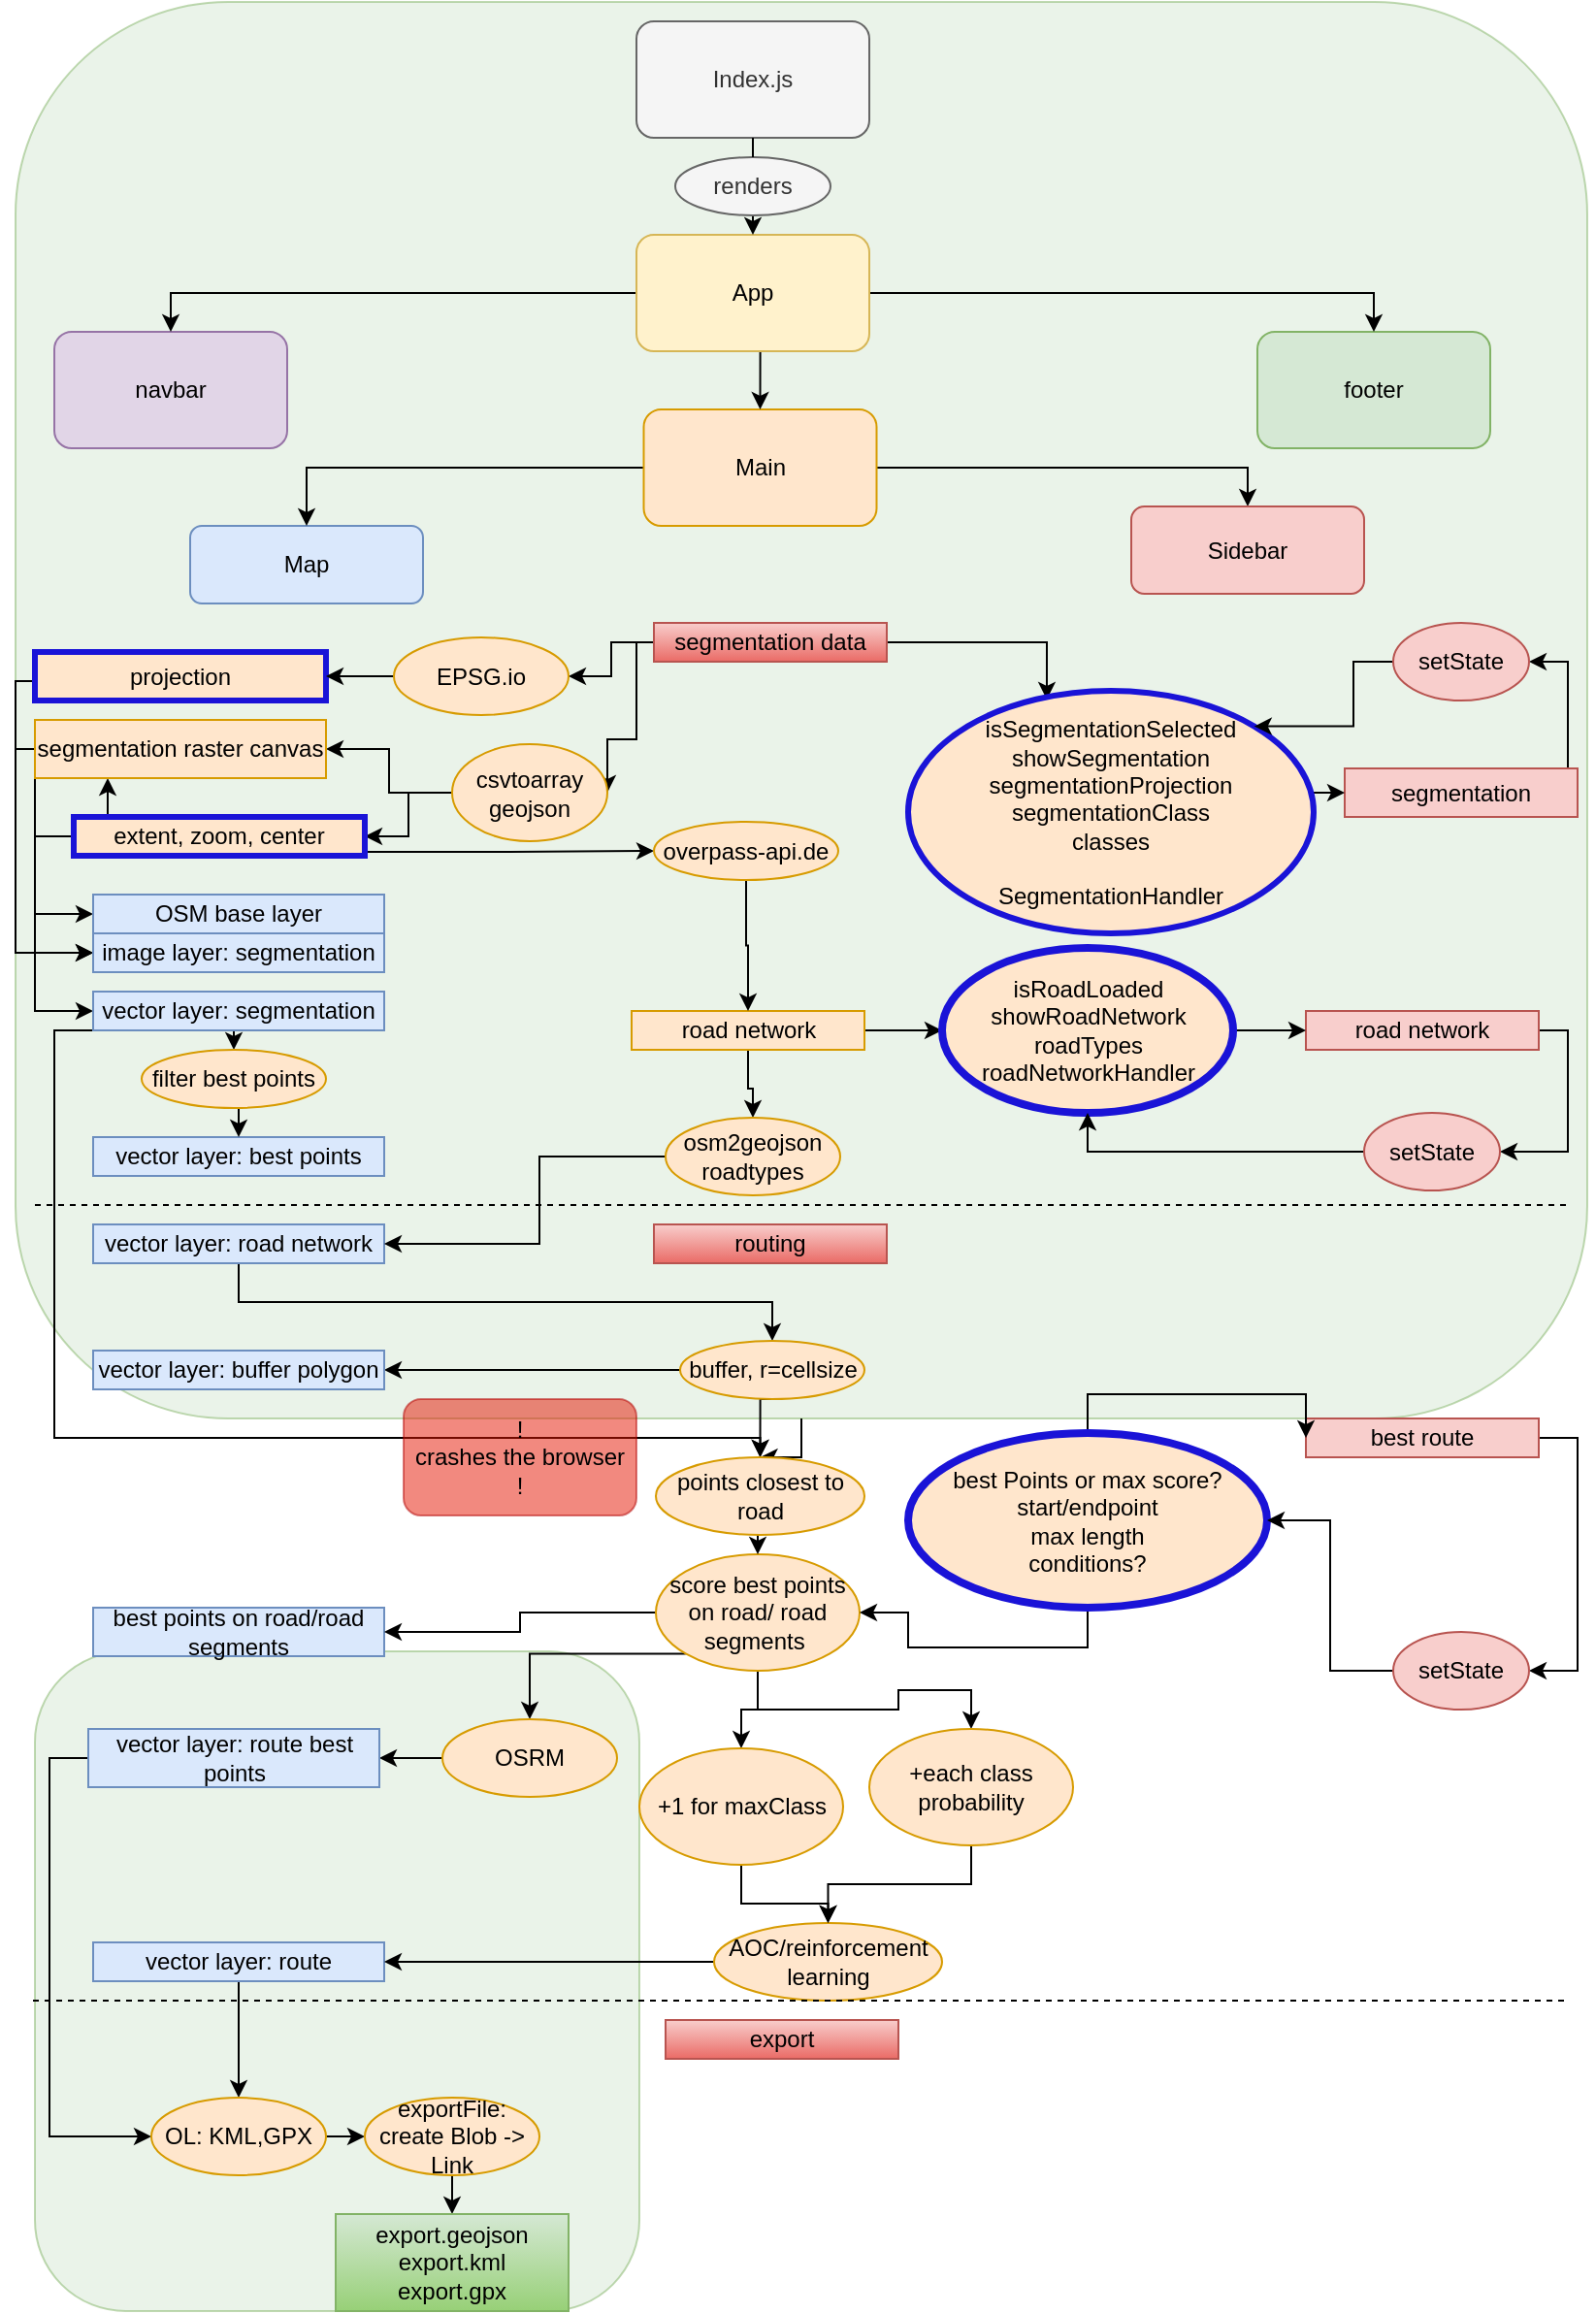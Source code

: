 <mxfile version="20.3.0" type="device"><diagram id="ISMO9yJqFvdcTwZEUGKx" name="Seite-1"><mxGraphModel dx="1550" dy="950" grid="1" gridSize="10" guides="1" tooltips="1" connect="1" arrows="1" fold="1" page="1" pageScale="1" pageWidth="827" pageHeight="1169" math="0" shadow="0"><root><mxCell id="0"/><mxCell id="1" parent="0"/><mxCell id="CpbpkZOTFjQyHkzpmMkU-50" value="" style="rounded=1;whiteSpace=wrap;html=1;fillColor=#d5e8d4;strokeColor=#82b366;opacity=50;" parent="1" vertex="1"><mxGeometry x="10" width="810" height="730" as="geometry"/></mxCell><mxCell id="39dpNFwUj_4-VpwNe2F9-14" value="" style="rounded=1;whiteSpace=wrap;html=1;fillColor=#d5e8d4;strokeColor=#82b366;opacity=50;" vertex="1" parent="1"><mxGeometry x="20" y="850" width="311.5" height="340" as="geometry"/></mxCell><mxCell id="FlvkhMW4wZBpqQ-9H84d-1" value="" style="edgeStyle=orthogonalEdgeStyle;rounded=0;orthogonalLoop=1;jettySize=auto;html=1;" parent="1" source="CpbpkZOTFjQyHkzpmMkU-50" target="CpbpkZOTFjQyHkzpmMkU-32" edge="1"><mxGeometry relative="1" as="geometry"/></mxCell><mxCell id="XAYOz17kquEguPO8lkq4-1" value="Map" style="rounded=1;whiteSpace=wrap;html=1;fillColor=#dae8fc;strokeColor=#6c8ebf;" parent="1" vertex="1"><mxGeometry x="100" y="270" width="120" height="40" as="geometry"/></mxCell><mxCell id="XAYOz17kquEguPO8lkq4-2" value="footer" style="rounded=1;whiteSpace=wrap;html=1;fillColor=#d5e8d4;strokeColor=#82b366;" parent="1" vertex="1"><mxGeometry x="650" y="170" width="120" height="60" as="geometry"/></mxCell><mxCell id="39dpNFwUj_4-VpwNe2F9-22" style="edgeStyle=orthogonalEdgeStyle;rounded=0;orthogonalLoop=1;jettySize=auto;html=1;exitX=0;exitY=0.5;exitDx=0;exitDy=0;entryX=0.5;entryY=0;entryDx=0;entryDy=0;fontColor=#000000;" edge="1" parent="1" source="XAYOz17kquEguPO8lkq4-3" target="XAYOz17kquEguPO8lkq4-1"><mxGeometry relative="1" as="geometry"/></mxCell><mxCell id="39dpNFwUj_4-VpwNe2F9-26" style="edgeStyle=orthogonalEdgeStyle;rounded=0;orthogonalLoop=1;jettySize=auto;html=1;exitX=1;exitY=0.5;exitDx=0;exitDy=0;entryX=0.5;entryY=0;entryDx=0;entryDy=0;fontColor=#000000;" edge="1" parent="1" source="XAYOz17kquEguPO8lkq4-3" target="XAYOz17kquEguPO8lkq4-7"><mxGeometry relative="1" as="geometry"/></mxCell><mxCell id="XAYOz17kquEguPO8lkq4-3" value="Main" style="rounded=1;whiteSpace=wrap;html=1;labelBackgroundColor=none;labelBorderColor=none;fillColor=#ffe6cc;strokeColor=#d79b00;" parent="1" vertex="1"><mxGeometry x="333.75" y="210" width="120" height="60" as="geometry"/></mxCell><mxCell id="XAYOz17kquEguPO8lkq4-4" value="navbar" style="rounded=1;whiteSpace=wrap;html=1;fillColor=#e1d5e7;strokeColor=#9673a6;" parent="1" vertex="1"><mxGeometry x="30" y="170" width="120" height="60" as="geometry"/></mxCell><mxCell id="XAYOz17kquEguPO8lkq4-54" style="edgeStyle=orthogonalEdgeStyle;rounded=0;orthogonalLoop=1;jettySize=auto;html=1;exitX=0.5;exitY=1;exitDx=0;exitDy=0;entryX=0.5;entryY=0;entryDx=0;entryDy=0;" parent="1" source="XAYOz17kquEguPO8lkq4-5" target="XAYOz17kquEguPO8lkq4-3" edge="1"><mxGeometry relative="1" as="geometry"/></mxCell><mxCell id="XAYOz17kquEguPO8lkq4-55" style="edgeStyle=orthogonalEdgeStyle;rounded=0;orthogonalLoop=1;jettySize=auto;html=1;exitX=0;exitY=0.5;exitDx=0;exitDy=0;entryX=0.5;entryY=0;entryDx=0;entryDy=0;" parent="1" source="XAYOz17kquEguPO8lkq4-5" target="XAYOz17kquEguPO8lkq4-4" edge="1"><mxGeometry relative="1" as="geometry"/></mxCell><mxCell id="XAYOz17kquEguPO8lkq4-56" style="edgeStyle=orthogonalEdgeStyle;rounded=0;orthogonalLoop=1;jettySize=auto;html=1;exitX=1;exitY=0.5;exitDx=0;exitDy=0;entryX=0.5;entryY=0;entryDx=0;entryDy=0;" parent="1" source="XAYOz17kquEguPO8lkq4-5" target="XAYOz17kquEguPO8lkq4-2" edge="1"><mxGeometry relative="1" as="geometry"/></mxCell><mxCell id="XAYOz17kquEguPO8lkq4-5" value="App" style="rounded=1;whiteSpace=wrap;html=1;fillColor=#fff2cc;strokeColor=#d6b656;" parent="1" vertex="1"><mxGeometry x="330" y="120" width="120" height="60" as="geometry"/></mxCell><mxCell id="XAYOz17kquEguPO8lkq4-53" style="edgeStyle=orthogonalEdgeStyle;rounded=0;orthogonalLoop=1;jettySize=auto;html=1;exitX=0.5;exitY=1;exitDx=0;exitDy=0;entryX=0.5;entryY=0;entryDx=0;entryDy=0;startArrow=none;" parent="1" source="XAYOz17kquEguPO8lkq4-58" target="XAYOz17kquEguPO8lkq4-5" edge="1"><mxGeometry relative="1" as="geometry"/></mxCell><mxCell id="XAYOz17kquEguPO8lkq4-6" value="Index.js" style="rounded=1;whiteSpace=wrap;html=1;fillColor=#f5f5f5;fontColor=#333333;strokeColor=#666666;" parent="1" vertex="1"><mxGeometry x="330" y="10" width="120" height="60" as="geometry"/></mxCell><mxCell id="XAYOz17kquEguPO8lkq4-7" value="Sidebar" style="rounded=1;whiteSpace=wrap;html=1;fillColor=#f8cecc;strokeColor=#b85450;" parent="1" vertex="1"><mxGeometry x="585" y="260" width="120" height="45" as="geometry"/></mxCell><mxCell id="XAYOz17kquEguPO8lkq4-18" style="edgeStyle=orthogonalEdgeStyle;rounded=0;orthogonalLoop=1;jettySize=auto;html=1;entryX=1;entryY=0.5;entryDx=0;entryDy=0;exitX=0;exitY=0.5;exitDx=0;exitDy=0;" parent="1" source="XAYOz17kquEguPO8lkq4-33" target="XAYOz17kquEguPO8lkq4-16" edge="1"><mxGeometry relative="1" as="geometry"><mxPoint x="230" y="250" as="sourcePoint"/></mxGeometry></mxCell><mxCell id="XAYOz17kquEguPO8lkq4-23" style="edgeStyle=orthogonalEdgeStyle;rounded=0;orthogonalLoop=1;jettySize=auto;html=1;entryX=1;entryY=0.5;entryDx=0;entryDy=0;exitX=0;exitY=0.5;exitDx=0;exitDy=0;" parent="1" source="XAYOz17kquEguPO8lkq4-33" target="XAYOz17kquEguPO8lkq4-22" edge="1"><mxGeometry relative="1" as="geometry"><mxPoint x="230" y="250" as="sourcePoint"/></mxGeometry></mxCell><mxCell id="XAYOz17kquEguPO8lkq4-35" style="edgeStyle=orthogonalEdgeStyle;rounded=0;orthogonalLoop=1;jettySize=auto;html=1;exitX=0;exitY=0.5;exitDx=0;exitDy=0;entryX=1;entryY=0.5;entryDx=0;entryDy=0;" parent="1" source="XAYOz17kquEguPO8lkq4-13" target="XAYOz17kquEguPO8lkq4-33" edge="1"><mxGeometry relative="1" as="geometry"><Array as="points"><mxPoint x="330" y="380"/><mxPoint x="315" y="380"/></Array></mxGeometry></mxCell><mxCell id="XAYOz17kquEguPO8lkq4-61" style="edgeStyle=orthogonalEdgeStyle;rounded=0;orthogonalLoop=1;jettySize=auto;html=1;exitX=0;exitY=0.5;exitDx=0;exitDy=0;entryX=1;entryY=0.5;entryDx=0;entryDy=0;" parent="1" source="XAYOz17kquEguPO8lkq4-13" target="XAYOz17kquEguPO8lkq4-60" edge="1"><mxGeometry relative="1" as="geometry"/></mxCell><mxCell id="39dpNFwUj_4-VpwNe2F9-20" style="edgeStyle=orthogonalEdgeStyle;rounded=0;orthogonalLoop=1;jettySize=auto;html=1;exitX=1;exitY=0.5;exitDx=0;exitDy=0;entryX=0.342;entryY=0.036;entryDx=0;entryDy=0;entryPerimeter=0;fontColor=#000000;" edge="1" parent="1" source="XAYOz17kquEguPO8lkq4-13" target="XAYOz17kquEguPO8lkq4-46"><mxGeometry relative="1" as="geometry"/></mxCell><mxCell id="XAYOz17kquEguPO8lkq4-13" value="segmentation data" style="rounded=0;whiteSpace=wrap;html=1;fillColor=#f8cecc;strokeColor=#b85450;gradientColor=#ea6b66;" parent="1" vertex="1"><mxGeometry x="339" y="320" width="120" height="20" as="geometry"/></mxCell><mxCell id="XAYOz17kquEguPO8lkq4-50" style="edgeStyle=orthogonalEdgeStyle;rounded=0;orthogonalLoop=1;jettySize=auto;html=1;exitX=1;exitY=0.5;exitDx=0;exitDy=0;entryX=0;entryY=0.5;entryDx=0;entryDy=0;" parent="1" source="XAYOz17kquEguPO8lkq4-14" target="XAYOz17kquEguPO8lkq4-49" edge="1"><mxGeometry relative="1" as="geometry"><Array as="points"><mxPoint x="470" y="530"/><mxPoint x="470" y="530"/></Array></mxGeometry></mxCell><mxCell id="XAYOz17kquEguPO8lkq4-64" style="edgeStyle=orthogonalEdgeStyle;rounded=0;orthogonalLoop=1;jettySize=auto;html=1;exitX=0.5;exitY=1;exitDx=0;exitDy=0;" parent="1" source="XAYOz17kquEguPO8lkq4-14" target="XAYOz17kquEguPO8lkq4-36" edge="1"><mxGeometry relative="1" as="geometry"/></mxCell><mxCell id="XAYOz17kquEguPO8lkq4-14" value="road network" style="rounded=0;whiteSpace=wrap;html=1;fillColor=#ffe6cc;strokeColor=#d79b00;" parent="1" vertex="1"><mxGeometry x="327.5" y="520" width="120" height="20" as="geometry"/></mxCell><mxCell id="XAYOz17kquEguPO8lkq4-15" value="routing" style="rounded=0;whiteSpace=wrap;html=1;fillColor=#f8cecc;strokeColor=#b85450;gradientColor=#ea6b66;" parent="1" vertex="1"><mxGeometry x="339" y="630" width="120" height="20" as="geometry"/></mxCell><mxCell id="XAYOz17kquEguPO8lkq4-30" style="edgeStyle=orthogonalEdgeStyle;rounded=0;orthogonalLoop=1;jettySize=auto;html=1;exitX=0;exitY=0.5;exitDx=0;exitDy=0;entryX=0;entryY=0.5;entryDx=0;entryDy=0;" parent="1" source="XAYOz17kquEguPO8lkq4-16" target="XAYOz17kquEguPO8lkq4-24" edge="1"><mxGeometry relative="1" as="geometry"><Array as="points"><mxPoint x="20" y="470"/></Array></mxGeometry></mxCell><mxCell id="XAYOz17kquEguPO8lkq4-66" style="edgeStyle=orthogonalEdgeStyle;rounded=0;orthogonalLoop=1;jettySize=auto;html=1;exitX=0.25;exitY=0;exitDx=0;exitDy=0;entryX=0.25;entryY=1;entryDx=0;entryDy=0;" parent="1" source="XAYOz17kquEguPO8lkq4-16" target="XAYOz17kquEguPO8lkq4-22" edge="1"><mxGeometry relative="1" as="geometry"/></mxCell><mxCell id="39dpNFwUj_4-VpwNe2F9-17" style="edgeStyle=orthogonalEdgeStyle;rounded=0;orthogonalLoop=1;jettySize=auto;html=1;exitX=1;exitY=1;exitDx=0;exitDy=0;entryX=0;entryY=0.5;entryDx=0;entryDy=0;fontColor=#000000;" edge="1" parent="1" source="XAYOz17kquEguPO8lkq4-16" target="XAYOz17kquEguPO8lkq4-68"><mxGeometry relative="1" as="geometry"><Array as="points"><mxPoint x="190" y="438"/><mxPoint x="265" y="438"/></Array></mxGeometry></mxCell><mxCell id="XAYOz17kquEguPO8lkq4-16" value="extent, zoom, center" style="rounded=0;whiteSpace=wrap;html=1;fillColor=#ffe6cc;strokeColor=#1A13D7;strokeWidth=3;" parent="1" vertex="1"><mxGeometry x="40" y="420" width="150" height="20" as="geometry"/></mxCell><mxCell id="XAYOz17kquEguPO8lkq4-31" style="edgeStyle=orthogonalEdgeStyle;rounded=0;orthogonalLoop=1;jettySize=auto;html=1;exitX=0;exitY=0.5;exitDx=0;exitDy=0;entryX=0;entryY=0.5;entryDx=0;entryDy=0;" parent="1" source="XAYOz17kquEguPO8lkq4-20" target="XAYOz17kquEguPO8lkq4-25" edge="1"><mxGeometry relative="1" as="geometry"><Array as="points"><mxPoint x="20" y="350"/><mxPoint x="10" y="350"/><mxPoint x="10" y="490"/></Array></mxGeometry></mxCell><mxCell id="XAYOz17kquEguPO8lkq4-20" value="projection" style="rounded=0;whiteSpace=wrap;html=1;fillColor=#ffe6cc;strokeColor=#1A13D7;strokeWidth=3;" parent="1" vertex="1"><mxGeometry x="20" y="335" width="150" height="25" as="geometry"/></mxCell><mxCell id="XAYOz17kquEguPO8lkq4-67" style="edgeStyle=orthogonalEdgeStyle;rounded=0;orthogonalLoop=1;jettySize=auto;html=1;exitX=0;exitY=0.5;exitDx=0;exitDy=0;entryX=0;entryY=0.5;entryDx=0;entryDy=0;" parent="1" source="XAYOz17kquEguPO8lkq4-22" target="XAYOz17kquEguPO8lkq4-25" edge="1"><mxGeometry relative="1" as="geometry"><Array as="points"><mxPoint x="10" y="385"/><mxPoint x="10" y="490"/></Array></mxGeometry></mxCell><mxCell id="CpbpkZOTFjQyHkzpmMkU-3" style="edgeStyle=orthogonalEdgeStyle;rounded=0;orthogonalLoop=1;jettySize=auto;html=1;exitX=0;exitY=1;exitDx=0;exitDy=0;entryX=0;entryY=0.5;entryDx=0;entryDy=0;" parent="1" source="XAYOz17kquEguPO8lkq4-22" target="CpbpkZOTFjQyHkzpmMkU-1" edge="1"><mxGeometry relative="1" as="geometry"/></mxCell><mxCell id="XAYOz17kquEguPO8lkq4-22" value="segmentation raster canvas" style="rounded=0;whiteSpace=wrap;html=1;fillColor=#ffe6cc;strokeColor=#d79b00;" parent="1" vertex="1"><mxGeometry x="20" y="370" width="150" height="30" as="geometry"/></mxCell><mxCell id="XAYOz17kquEguPO8lkq4-24" value="OSM base layer" style="rounded=0;whiteSpace=wrap;html=1;fillColor=#dae8fc;strokeColor=#6c8ebf;" parent="1" vertex="1"><mxGeometry x="50" y="460" width="150" height="20" as="geometry"/></mxCell><mxCell id="XAYOz17kquEguPO8lkq4-25" value="image layer: segmentation" style="rounded=0;whiteSpace=wrap;html=1;fillColor=#dae8fc;strokeColor=#6c8ebf;" parent="1" vertex="1"><mxGeometry x="50" y="480" width="150" height="20" as="geometry"/></mxCell><mxCell id="CpbpkZOTFjQyHkzpmMkU-16" style="edgeStyle=orthogonalEdgeStyle;rounded=0;orthogonalLoop=1;jettySize=auto;html=1;exitX=0.5;exitY=1;exitDx=0;exitDy=0;entryX=0.5;entryY=0;entryDx=0;entryDy=0;" parent="1" source="XAYOz17kquEguPO8lkq4-26" target="CpbpkZOTFjQyHkzpmMkU-8" edge="1"><mxGeometry relative="1" as="geometry"/></mxCell><mxCell id="XAYOz17kquEguPO8lkq4-26" value="vector layer: road network" style="rounded=0;whiteSpace=wrap;html=1;fillColor=#dae8fc;strokeColor=#6c8ebf;" parent="1" vertex="1"><mxGeometry x="50" y="630" width="150" height="20" as="geometry"/></mxCell><mxCell id="39dpNFwUj_4-VpwNe2F9-8" style="edgeStyle=orthogonalEdgeStyle;rounded=0;orthogonalLoop=1;jettySize=auto;html=1;exitX=0.5;exitY=1;exitDx=0;exitDy=0;entryX=0.5;entryY=0;entryDx=0;entryDy=0;fontColor=#000000;" edge="1" parent="1" source="XAYOz17kquEguPO8lkq4-27" target="39dpNFwUj_4-VpwNe2F9-3"><mxGeometry relative="1" as="geometry"/></mxCell><mxCell id="XAYOz17kquEguPO8lkq4-27" value="vector layer: route" style="rounded=0;whiteSpace=wrap;html=1;fillColor=#dae8fc;strokeColor=#6c8ebf;" parent="1" vertex="1"><mxGeometry x="50" y="1000" width="150" height="20" as="geometry"/></mxCell><mxCell id="XAYOz17kquEguPO8lkq4-28" value="vector layer: best points" style="rounded=0;whiteSpace=wrap;html=1;fillColor=#dae8fc;strokeColor=#6c8ebf;" parent="1" vertex="1"><mxGeometry x="50" y="585" width="150" height="20" as="geometry"/></mxCell><mxCell id="XAYOz17kquEguPO8lkq4-33" value="csvtoarray&lt;br&gt;geojson" style="ellipse;whiteSpace=wrap;html=1;fillColor=#ffe6cc;strokeColor=#d79b00;" parent="1" vertex="1"><mxGeometry x="235" y="382.5" width="80" height="50" as="geometry"/></mxCell><mxCell id="XAYOz17kquEguPO8lkq4-38" style="edgeStyle=orthogonalEdgeStyle;rounded=0;orthogonalLoop=1;jettySize=auto;html=1;exitX=0;exitY=0.5;exitDx=0;exitDy=0;entryX=1;entryY=0.5;entryDx=0;entryDy=0;" parent="1" source="XAYOz17kquEguPO8lkq4-36" target="XAYOz17kquEguPO8lkq4-26" edge="1"><mxGeometry relative="1" as="geometry"><Array as="points"><mxPoint x="280" y="595"/><mxPoint x="280" y="640"/></Array></mxGeometry></mxCell><mxCell id="XAYOz17kquEguPO8lkq4-36" value="osm2geojson&lt;br&gt;roadtypes" style="ellipse;whiteSpace=wrap;html=1;fillColor=#ffe6cc;strokeColor=#d79b00;" parent="1" vertex="1"><mxGeometry x="345" y="575" width="90" height="40" as="geometry"/></mxCell><mxCell id="XAYOz17kquEguPO8lkq4-41" value="export" style="rounded=0;whiteSpace=wrap;html=1;fillColor=#f8cecc;strokeColor=#b85450;gradientColor=#ea6b66;" parent="1" vertex="1"><mxGeometry x="345" y="1040" width="120" height="20" as="geometry"/></mxCell><mxCell id="CpbpkZOTFjQyHkzpmMkU-46" style="edgeStyle=orthogonalEdgeStyle;rounded=0;orthogonalLoop=1;jettySize=auto;html=1;exitX=1;exitY=0.5;exitDx=0;exitDy=0;entryX=1;entryY=0.5;entryDx=0;entryDy=0;" parent="1" source="XAYOz17kquEguPO8lkq4-42" target="CpbpkZOTFjQyHkzpmMkU-45" edge="1"><mxGeometry relative="1" as="geometry"/></mxCell><mxCell id="XAYOz17kquEguPO8lkq4-42" value="best route" style="rounded=0;whiteSpace=wrap;html=1;fillColor=#f8cecc;strokeColor=#b85450;" parent="1" vertex="1"><mxGeometry x="675" y="730" width="120" height="20" as="geometry"/></mxCell><mxCell id="39dpNFwUj_4-VpwNe2F9-18" style="edgeStyle=orthogonalEdgeStyle;rounded=0;orthogonalLoop=1;jettySize=auto;html=1;exitX=1;exitY=0.5;exitDx=0;exitDy=0;entryX=1;entryY=0.5;entryDx=0;entryDy=0;fontColor=#000000;" edge="1" parent="1" source="XAYOz17kquEguPO8lkq4-43" target="XAYOz17kquEguPO8lkq4-78"><mxGeometry relative="1" as="geometry"><Array as="points"><mxPoint x="810" y="530"/><mxPoint x="810" y="593"/></Array></mxGeometry></mxCell><mxCell id="XAYOz17kquEguPO8lkq4-43" value="road network" style="rounded=0;whiteSpace=wrap;html=1;fillColor=#f8cecc;strokeColor=#b85450;" parent="1" vertex="1"><mxGeometry x="675" y="520" width="120" height="20" as="geometry"/></mxCell><mxCell id="XAYOz17kquEguPO8lkq4-74" style="edgeStyle=orthogonalEdgeStyle;rounded=0;orthogonalLoop=1;jettySize=auto;html=1;exitX=1;exitY=0.5;exitDx=0;exitDy=0;entryX=1;entryY=0.5;entryDx=0;entryDy=0;" parent="1" source="XAYOz17kquEguPO8lkq4-44" target="XAYOz17kquEguPO8lkq4-75" edge="1"><mxGeometry relative="1" as="geometry"><mxPoint x="810" y="290" as="targetPoint"/><Array as="points"><mxPoint x="810" y="408"/><mxPoint x="810" y="340"/></Array></mxGeometry></mxCell><mxCell id="XAYOz17kquEguPO8lkq4-44" value="segmentation" style="rounded=0;whiteSpace=wrap;html=1;fillColor=#f8cecc;strokeColor=#b85450;" parent="1" vertex="1"><mxGeometry x="695" y="395" width="120" height="25" as="geometry"/></mxCell><mxCell id="XAYOz17kquEguPO8lkq4-48" style="edgeStyle=orthogonalEdgeStyle;rounded=0;orthogonalLoop=1;jettySize=auto;html=1;exitX=0.5;exitY=1;exitDx=0;exitDy=0;entryX=0;entryY=0.5;entryDx=0;entryDy=0;" parent="1" source="XAYOz17kquEguPO8lkq4-46" target="XAYOz17kquEguPO8lkq4-44" edge="1"><mxGeometry relative="1" as="geometry"><Array as="points"><mxPoint x="575" y="370"/><mxPoint x="640" y="370"/><mxPoint x="640" y="408"/></Array></mxGeometry></mxCell><mxCell id="XAYOz17kquEguPO8lkq4-46" value="isSegmentationSelected&lt;br&gt;showSegmentation&lt;br&gt;segmentationProjection&lt;br&gt;segmentationClass&lt;br&gt;classes&lt;br&gt;&lt;br&gt;SegmentationHandler" style="ellipse;whiteSpace=wrap;html=1;fillColor=#ffe6cc;strokeColor=#1A13D7;gradientColor=none;gradientDirection=radial;strokeWidth=3;" parent="1" vertex="1"><mxGeometry x="470" y="355" width="209" height="125" as="geometry"/></mxCell><mxCell id="XAYOz17kquEguPO8lkq4-51" style="edgeStyle=orthogonalEdgeStyle;rounded=0;orthogonalLoop=1;jettySize=auto;html=1;exitX=1;exitY=0.5;exitDx=0;exitDy=0;entryX=0;entryY=0.5;entryDx=0;entryDy=0;" parent="1" source="XAYOz17kquEguPO8lkq4-49" target="XAYOz17kquEguPO8lkq4-43" edge="1"><mxGeometry relative="1" as="geometry"/></mxCell><mxCell id="XAYOz17kquEguPO8lkq4-49" value="isRoadLoaded&lt;br&gt;showRoadNetwork&lt;br&gt;roadTypes&lt;br&gt;roadNetworkHandler" style="ellipse;whiteSpace=wrap;html=1;fillColor=#ffe6cc;strokeColor=#1A13D7;strokeWidth=4;" parent="1" vertex="1"><mxGeometry x="487.5" y="487.5" width="150" height="85" as="geometry"/></mxCell><mxCell id="XAYOz17kquEguPO8lkq4-58" value="renders" style="ellipse;whiteSpace=wrap;html=1;fillColor=#f5f5f5;fontColor=#333333;strokeColor=#666666;" parent="1" vertex="1"><mxGeometry x="350" y="80" width="80" height="30" as="geometry"/></mxCell><mxCell id="XAYOz17kquEguPO8lkq4-59" value="" style="edgeStyle=orthogonalEdgeStyle;rounded=0;orthogonalLoop=1;jettySize=auto;html=1;exitX=0.5;exitY=1;exitDx=0;exitDy=0;entryX=0.5;entryY=0;entryDx=0;entryDy=0;endArrow=none;" parent="1" source="XAYOz17kquEguPO8lkq4-6" target="XAYOz17kquEguPO8lkq4-58" edge="1"><mxGeometry relative="1" as="geometry"><mxPoint x="390" y="70" as="sourcePoint"/><mxPoint x="390" y="120" as="targetPoint"/></mxGeometry></mxCell><mxCell id="XAYOz17kquEguPO8lkq4-62" style="edgeStyle=orthogonalEdgeStyle;rounded=0;orthogonalLoop=1;jettySize=auto;html=1;exitX=0;exitY=0.5;exitDx=0;exitDy=0;entryX=1;entryY=0.5;entryDx=0;entryDy=0;" parent="1" source="XAYOz17kquEguPO8lkq4-60" target="XAYOz17kquEguPO8lkq4-20" edge="1"><mxGeometry relative="1" as="geometry"/></mxCell><mxCell id="XAYOz17kquEguPO8lkq4-60" value="EPSG.io" style="ellipse;whiteSpace=wrap;html=1;fillColor=#ffe6cc;strokeColor=#d79b00;" parent="1" vertex="1"><mxGeometry x="205" y="327.5" width="90" height="40" as="geometry"/></mxCell><mxCell id="XAYOz17kquEguPO8lkq4-72" style="edgeStyle=orthogonalEdgeStyle;rounded=0;orthogonalLoop=1;jettySize=auto;html=1;exitX=0.5;exitY=1;exitDx=0;exitDy=0;entryX=0.5;entryY=0;entryDx=0;entryDy=0;" parent="1" source="XAYOz17kquEguPO8lkq4-68" target="XAYOz17kquEguPO8lkq4-14" edge="1"><mxGeometry relative="1" as="geometry"/></mxCell><mxCell id="XAYOz17kquEguPO8lkq4-68" value="overpass-api.de" style="ellipse;whiteSpace=wrap;html=1;fillColor=#ffe6cc;strokeColor=#d79b00;" parent="1" vertex="1"><mxGeometry x="339" y="422.5" width="95" height="30" as="geometry"/></mxCell><mxCell id="39dpNFwUj_4-VpwNe2F9-21" style="edgeStyle=orthogonalEdgeStyle;rounded=0;orthogonalLoop=1;jettySize=auto;html=1;exitX=0;exitY=0.5;exitDx=0;exitDy=0;entryX=1;entryY=0;entryDx=0;entryDy=0;fontColor=#000000;" edge="1" parent="1" source="XAYOz17kquEguPO8lkq4-75" target="XAYOz17kquEguPO8lkq4-46"><mxGeometry relative="1" as="geometry"/></mxCell><mxCell id="XAYOz17kquEguPO8lkq4-75" value="setState" style="ellipse;whiteSpace=wrap;html=1;labelBackgroundColor=none;labelBorderColor=none;fillColor=#f8cecc;strokeColor=#b85450;" parent="1" vertex="1"><mxGeometry x="720" y="320" width="70" height="40" as="geometry"/></mxCell><mxCell id="XAYOz17kquEguPO8lkq4-79" style="edgeStyle=orthogonalEdgeStyle;rounded=0;orthogonalLoop=1;jettySize=auto;html=1;exitX=0;exitY=0.5;exitDx=0;exitDy=0;entryX=0.5;entryY=1;entryDx=0;entryDy=0;" parent="1" source="XAYOz17kquEguPO8lkq4-78" target="XAYOz17kquEguPO8lkq4-49" edge="1"><mxGeometry relative="1" as="geometry"/></mxCell><mxCell id="XAYOz17kquEguPO8lkq4-78" value="setState" style="ellipse;whiteSpace=wrap;html=1;labelBackgroundColor=none;labelBorderColor=none;fillColor=#f8cecc;strokeColor=#b85450;" parent="1" vertex="1"><mxGeometry x="705" y="572.5" width="70" height="40" as="geometry"/></mxCell><mxCell id="CpbpkZOTFjQyHkzpmMkU-9" style="edgeStyle=orthogonalEdgeStyle;rounded=0;orthogonalLoop=1;jettySize=auto;html=1;exitX=0.5;exitY=1;exitDx=0;exitDy=0;entryX=0.5;entryY=0;entryDx=0;entryDy=0;" parent="1" source="CpbpkZOTFjQyHkzpmMkU-1" target="CpbpkZOTFjQyHkzpmMkU-5" edge="1"><mxGeometry relative="1" as="geometry"/></mxCell><mxCell id="CpbpkZOTFjQyHkzpmMkU-17" style="edgeStyle=orthogonalEdgeStyle;rounded=0;orthogonalLoop=1;jettySize=auto;html=1;exitX=0;exitY=1;exitDx=0;exitDy=0;entryX=0.5;entryY=0;entryDx=0;entryDy=0;" parent="1" source="CpbpkZOTFjQyHkzpmMkU-1" target="CpbpkZOTFjQyHkzpmMkU-32" edge="1"><mxGeometry relative="1" as="geometry"><mxPoint x="310" y="750" as="targetPoint"/><Array as="points"><mxPoint x="30" y="530"/><mxPoint x="30" y="740"/><mxPoint x="394" y="740"/></Array></mxGeometry></mxCell><mxCell id="CpbpkZOTFjQyHkzpmMkU-1" value="vector layer: segmentation" style="rounded=0;whiteSpace=wrap;html=1;fillColor=#dae8fc;strokeColor=#6c8ebf;" parent="1" vertex="1"><mxGeometry x="50" y="510" width="150" height="20" as="geometry"/></mxCell><mxCell id="CpbpkZOTFjQyHkzpmMkU-10" style="edgeStyle=orthogonalEdgeStyle;rounded=0;orthogonalLoop=1;jettySize=auto;html=1;exitX=0.5;exitY=1;exitDx=0;exitDy=0;entryX=0.5;entryY=0;entryDx=0;entryDy=0;" parent="1" source="CpbpkZOTFjQyHkzpmMkU-5" target="XAYOz17kquEguPO8lkq4-28" edge="1"><mxGeometry relative="1" as="geometry"/></mxCell><mxCell id="CpbpkZOTFjQyHkzpmMkU-5" value="filter best points" style="ellipse;whiteSpace=wrap;html=1;fillColor=#ffe6cc;strokeColor=#d79b00;" parent="1" vertex="1"><mxGeometry x="75" y="540" width="95" height="30" as="geometry"/></mxCell><mxCell id="CpbpkZOTFjQyHkzpmMkU-15" style="edgeStyle=orthogonalEdgeStyle;rounded=0;orthogonalLoop=1;jettySize=auto;html=1;exitX=0.5;exitY=1;exitDx=0;exitDy=0;entryX=0.5;entryY=0;entryDx=0;entryDy=0;" parent="1" source="CpbpkZOTFjQyHkzpmMkU-8" target="CpbpkZOTFjQyHkzpmMkU-32" edge="1"><mxGeometry relative="1" as="geometry"><mxPoint x="125" y="720" as="targetPoint"/></mxGeometry></mxCell><mxCell id="CpbpkZOTFjQyHkzpmMkU-36" style="edgeStyle=orthogonalEdgeStyle;rounded=0;orthogonalLoop=1;jettySize=auto;html=1;exitX=0;exitY=0.5;exitDx=0;exitDy=0;" parent="1" source="CpbpkZOTFjQyHkzpmMkU-8" target="CpbpkZOTFjQyHkzpmMkU-35" edge="1"><mxGeometry relative="1" as="geometry"><mxPoint x="250" y="720" as="targetPoint"/></mxGeometry></mxCell><mxCell id="CpbpkZOTFjQyHkzpmMkU-8" value="buffer, r=cellsize" style="ellipse;whiteSpace=wrap;html=1;fillColor=#ffe6cc;strokeColor=#d79b00;" parent="1" vertex="1"><mxGeometry x="352.5" y="690" width="95" height="30" as="geometry"/></mxCell><mxCell id="CpbpkZOTFjQyHkzpmMkU-21" value="best points on road/road segments" style="rounded=0;whiteSpace=wrap;html=1;fillColor=#dae8fc;strokeColor=#6c8ebf;" parent="1" vertex="1"><mxGeometry x="50" y="827.5" width="150" height="25" as="geometry"/></mxCell><mxCell id="CpbpkZOTFjQyHkzpmMkU-37" style="edgeStyle=orthogonalEdgeStyle;rounded=0;orthogonalLoop=1;jettySize=auto;html=1;exitX=0;exitY=0.5;exitDx=0;exitDy=0;entryX=1;entryY=0.5;entryDx=0;entryDy=0;" parent="1" source="CpbpkZOTFjQyHkzpmMkU-23" target="CpbpkZOTFjQyHkzpmMkU-21" edge="1"><mxGeometry relative="1" as="geometry"/></mxCell><mxCell id="PoCJUWL2z03w7XLpLX7L-9" style="edgeStyle=orthogonalEdgeStyle;rounded=0;orthogonalLoop=1;jettySize=auto;html=1;exitX=0.5;exitY=1;exitDx=0;exitDy=0;" parent="1" source="CpbpkZOTFjQyHkzpmMkU-23" target="PoCJUWL2z03w7XLpLX7L-1" edge="1"><mxGeometry relative="1" as="geometry"/></mxCell><mxCell id="PoCJUWL2z03w7XLpLX7L-10" style="edgeStyle=orthogonalEdgeStyle;rounded=0;orthogonalLoop=1;jettySize=auto;html=1;exitX=0.5;exitY=1;exitDx=0;exitDy=0;entryX=0.5;entryY=0;entryDx=0;entryDy=0;" parent="1" source="CpbpkZOTFjQyHkzpmMkU-23" target="PoCJUWL2z03w7XLpLX7L-2" edge="1"><mxGeometry relative="1" as="geometry"/></mxCell><mxCell id="PoCJUWL2z03w7XLpLX7L-11" style="edgeStyle=orthogonalEdgeStyle;rounded=0;orthogonalLoop=1;jettySize=auto;html=1;exitX=0;exitY=1;exitDx=0;exitDy=0;entryX=0.5;entryY=0;entryDx=0;entryDy=0;" parent="1" source="CpbpkZOTFjQyHkzpmMkU-23" target="CpbpkZOTFjQyHkzpmMkU-38" edge="1"><mxGeometry relative="1" as="geometry"/></mxCell><mxCell id="CpbpkZOTFjQyHkzpmMkU-23" value="score best points on road/ road segments&amp;nbsp;" style="ellipse;whiteSpace=wrap;html=1;fillColor=#ffe6cc;strokeColor=#d79b00;" parent="1" vertex="1"><mxGeometry x="340" y="800" width="105" height="60" as="geometry"/></mxCell><mxCell id="PoCJUWL2z03w7XLpLX7L-13" style="edgeStyle=orthogonalEdgeStyle;rounded=0;orthogonalLoop=1;jettySize=auto;html=1;exitX=0;exitY=0.5;exitDx=0;exitDy=0;" parent="1" source="CpbpkZOTFjQyHkzpmMkU-27" target="XAYOz17kquEguPO8lkq4-27" edge="1"><mxGeometry relative="1" as="geometry"/></mxCell><mxCell id="CpbpkZOTFjQyHkzpmMkU-27" value="AOC/reinforcement learning" style="ellipse;whiteSpace=wrap;html=1;fillColor=#ffe6cc;strokeColor=#d79b00;" parent="1" vertex="1"><mxGeometry x="370" y="990" width="117.5" height="40" as="geometry"/></mxCell><mxCell id="CpbpkZOTFjQyHkzpmMkU-34" style="edgeStyle=orthogonalEdgeStyle;rounded=0;orthogonalLoop=1;jettySize=auto;html=1;exitX=0.5;exitY=1;exitDx=0;exitDy=0;entryX=0.5;entryY=0;entryDx=0;entryDy=0;" parent="1" source="CpbpkZOTFjQyHkzpmMkU-32" target="CpbpkZOTFjQyHkzpmMkU-23" edge="1"><mxGeometry relative="1" as="geometry"/></mxCell><mxCell id="CpbpkZOTFjQyHkzpmMkU-32" value="points closest to road" style="ellipse;whiteSpace=wrap;html=1;fillColor=#ffe6cc;strokeColor=#d79b00;" parent="1" vertex="1"><mxGeometry x="340" y="750" width="107.5" height="40" as="geometry"/></mxCell><mxCell id="CpbpkZOTFjQyHkzpmMkU-35" value="vector layer: buffer polygon" style="rounded=0;whiteSpace=wrap;html=1;fillColor=#dae8fc;strokeColor=#6c8ebf;" parent="1" vertex="1"><mxGeometry x="50" y="695" width="150" height="20" as="geometry"/></mxCell><mxCell id="CpbpkZOTFjQyHkzpmMkU-41" style="edgeStyle=orthogonalEdgeStyle;rounded=0;orthogonalLoop=1;jettySize=auto;html=1;exitX=0;exitY=0.5;exitDx=0;exitDy=0;entryX=1;entryY=0.5;entryDx=0;entryDy=0;" parent="1" source="CpbpkZOTFjQyHkzpmMkU-38" target="CpbpkZOTFjQyHkzpmMkU-40" edge="1"><mxGeometry relative="1" as="geometry"/></mxCell><mxCell id="CpbpkZOTFjQyHkzpmMkU-38" value="OSRM" style="ellipse;whiteSpace=wrap;html=1;fillColor=#ffe6cc;strokeColor=#d79b00;" parent="1" vertex="1"><mxGeometry x="230" y="885" width="90" height="40" as="geometry"/></mxCell><mxCell id="39dpNFwUj_4-VpwNe2F9-9" style="edgeStyle=orthogonalEdgeStyle;rounded=0;orthogonalLoop=1;jettySize=auto;html=1;exitX=0;exitY=0.5;exitDx=0;exitDy=0;entryX=0;entryY=0.5;entryDx=0;entryDy=0;fontColor=#000000;" edge="1" parent="1" source="CpbpkZOTFjQyHkzpmMkU-40" target="39dpNFwUj_4-VpwNe2F9-3"><mxGeometry relative="1" as="geometry"/></mxCell><mxCell id="CpbpkZOTFjQyHkzpmMkU-40" value="vector layer: route best points" style="rounded=0;whiteSpace=wrap;html=1;fillColor=#dae8fc;strokeColor=#6c8ebf;" parent="1" vertex="1"><mxGeometry x="47.5" y="890" width="150" height="30" as="geometry"/></mxCell><mxCell id="CpbpkZOTFjQyHkzpmMkU-44" style="edgeStyle=orthogonalEdgeStyle;rounded=0;orthogonalLoop=1;jettySize=auto;html=1;exitX=0.5;exitY=1;exitDx=0;exitDy=0;entryX=1;entryY=0.5;entryDx=0;entryDy=0;" parent="1" source="CpbpkZOTFjQyHkzpmMkU-43" target="CpbpkZOTFjQyHkzpmMkU-23" edge="1"><mxGeometry relative="1" as="geometry"><Array as="points"><mxPoint x="563" y="848"/><mxPoint x="470" y="848"/><mxPoint x="470" y="830"/></Array></mxGeometry></mxCell><mxCell id="CpbpkZOTFjQyHkzpmMkU-54" style="edgeStyle=orthogonalEdgeStyle;rounded=0;orthogonalLoop=1;jettySize=auto;html=1;exitX=0.5;exitY=0;exitDx=0;exitDy=0;entryX=0;entryY=0.5;entryDx=0;entryDy=0;" parent="1" source="CpbpkZOTFjQyHkzpmMkU-43" target="XAYOz17kquEguPO8lkq4-42" edge="1"><mxGeometry relative="1" as="geometry"/></mxCell><mxCell id="CpbpkZOTFjQyHkzpmMkU-43" value="best Points or max score?&lt;br&gt;start/endpoint&lt;br&gt;max length&lt;br&gt;conditions?" style="ellipse;whiteSpace=wrap;html=1;fillColor=#ffe6cc;strokeColor=#1A13D7;strokeWidth=4;" parent="1" vertex="1"><mxGeometry x="470" y="737.5" width="185" height="90" as="geometry"/></mxCell><mxCell id="CpbpkZOTFjQyHkzpmMkU-47" style="edgeStyle=orthogonalEdgeStyle;rounded=0;orthogonalLoop=1;jettySize=auto;html=1;exitX=0;exitY=0.5;exitDx=0;exitDy=0;entryX=1;entryY=0.5;entryDx=0;entryDy=0;" parent="1" source="CpbpkZOTFjQyHkzpmMkU-45" target="CpbpkZOTFjQyHkzpmMkU-43" edge="1"><mxGeometry relative="1" as="geometry"/></mxCell><mxCell id="CpbpkZOTFjQyHkzpmMkU-45" value="setState" style="ellipse;whiteSpace=wrap;html=1;labelBackgroundColor=none;labelBorderColor=none;fillColor=#f8cecc;strokeColor=#b85450;" parent="1" vertex="1"><mxGeometry x="720" y="840" width="70" height="40" as="geometry"/></mxCell><mxCell id="PoCJUWL2z03w7XLpLX7L-3" value="" style="edgeStyle=orthogonalEdgeStyle;rounded=0;orthogonalLoop=1;jettySize=auto;html=1;" parent="1" source="PoCJUWL2z03w7XLpLX7L-1" target="CpbpkZOTFjQyHkzpmMkU-27" edge="1"><mxGeometry relative="1" as="geometry"/></mxCell><mxCell id="PoCJUWL2z03w7XLpLX7L-1" value="+each class probability" style="ellipse;whiteSpace=wrap;html=1;fillColor=#ffe6cc;strokeColor=#d79b00;" parent="1" vertex="1"><mxGeometry x="450" y="890" width="105" height="60" as="geometry"/></mxCell><mxCell id="PoCJUWL2z03w7XLpLX7L-4" style="edgeStyle=orthogonalEdgeStyle;rounded=0;orthogonalLoop=1;jettySize=auto;html=1;exitX=0.5;exitY=1;exitDx=0;exitDy=0;entryX=0.5;entryY=0;entryDx=0;entryDy=0;" parent="1" source="PoCJUWL2z03w7XLpLX7L-2" target="CpbpkZOTFjQyHkzpmMkU-27" edge="1"><mxGeometry relative="1" as="geometry"/></mxCell><mxCell id="PoCJUWL2z03w7XLpLX7L-2" value="+1 for maxClass" style="ellipse;whiteSpace=wrap;html=1;fillColor=#ffe6cc;strokeColor=#d79b00;" parent="1" vertex="1"><mxGeometry x="331.5" y="900" width="105" height="60" as="geometry"/></mxCell><mxCell id="39dpNFwUj_4-VpwNe2F9-1" value="&lt;font color=&quot;#000000&quot;&gt;! &lt;br&gt;crashes the browser &lt;br&gt;!&lt;/font&gt;" style="rounded=1;whiteSpace=wrap;html=1;fillColor=#e51400;fontColor=#ffffff;strokeColor=#B20000;opacity=50;" vertex="1" parent="1"><mxGeometry x="210" y="720" width="120" height="60" as="geometry"/></mxCell><mxCell id="39dpNFwUj_4-VpwNe2F9-2" value="" style="endArrow=none;dashed=1;html=1;rounded=0;fontColor=#000000;" edge="1" parent="1"><mxGeometry width="50" height="50" relative="1" as="geometry"><mxPoint x="20" y="620" as="sourcePoint"/><mxPoint x="810" y="620" as="targetPoint"/></mxGeometry></mxCell><mxCell id="39dpNFwUj_4-VpwNe2F9-10" style="edgeStyle=orthogonalEdgeStyle;rounded=0;orthogonalLoop=1;jettySize=auto;html=1;exitX=1;exitY=0.5;exitDx=0;exitDy=0;entryX=0;entryY=0.5;entryDx=0;entryDy=0;fontColor=#000000;" edge="1" parent="1" source="39dpNFwUj_4-VpwNe2F9-3" target="39dpNFwUj_4-VpwNe2F9-6"><mxGeometry relative="1" as="geometry"/></mxCell><mxCell id="39dpNFwUj_4-VpwNe2F9-3" value="OL: KML,GPX" style="ellipse;whiteSpace=wrap;html=1;fillColor=#ffe6cc;strokeColor=#d79b00;" vertex="1" parent="1"><mxGeometry x="80" y="1080" width="90" height="40" as="geometry"/></mxCell><mxCell id="39dpNFwUj_4-VpwNe2F9-15" style="edgeStyle=orthogonalEdgeStyle;rounded=0;orthogonalLoop=1;jettySize=auto;html=1;exitX=0.5;exitY=1;exitDx=0;exitDy=0;entryX=0.5;entryY=0;entryDx=0;entryDy=0;fontColor=#000000;" edge="1" parent="1" source="39dpNFwUj_4-VpwNe2F9-6" target="39dpNFwUj_4-VpwNe2F9-12"><mxGeometry relative="1" as="geometry"/></mxCell><mxCell id="39dpNFwUj_4-VpwNe2F9-6" value="exportFile:&lt;br&gt;create Blob -&amp;gt; Link" style="ellipse;whiteSpace=wrap;html=1;fillColor=#ffe6cc;strokeColor=#d79b00;" vertex="1" parent="1"><mxGeometry x="190" y="1080" width="90" height="40" as="geometry"/></mxCell><mxCell id="39dpNFwUj_4-VpwNe2F9-12" value="export.geojson&lt;br&gt;export.kml&lt;br&gt;export.gpx" style="rounded=0;whiteSpace=wrap;html=1;fillColor=#d5e8d4;strokeColor=#82b366;gradientColor=#97d077;" vertex="1" parent="1"><mxGeometry x="175" y="1140" width="120" height="50" as="geometry"/></mxCell><mxCell id="39dpNFwUj_4-VpwNe2F9-13" value="" style="endArrow=none;dashed=1;html=1;rounded=0;fontColor=#000000;" edge="1" parent="1"><mxGeometry width="50" height="50" relative="1" as="geometry"><mxPoint x="19" y="1030" as="sourcePoint"/><mxPoint x="809" y="1030" as="targetPoint"/></mxGeometry></mxCell></root></mxGraphModel></diagram></mxfile>